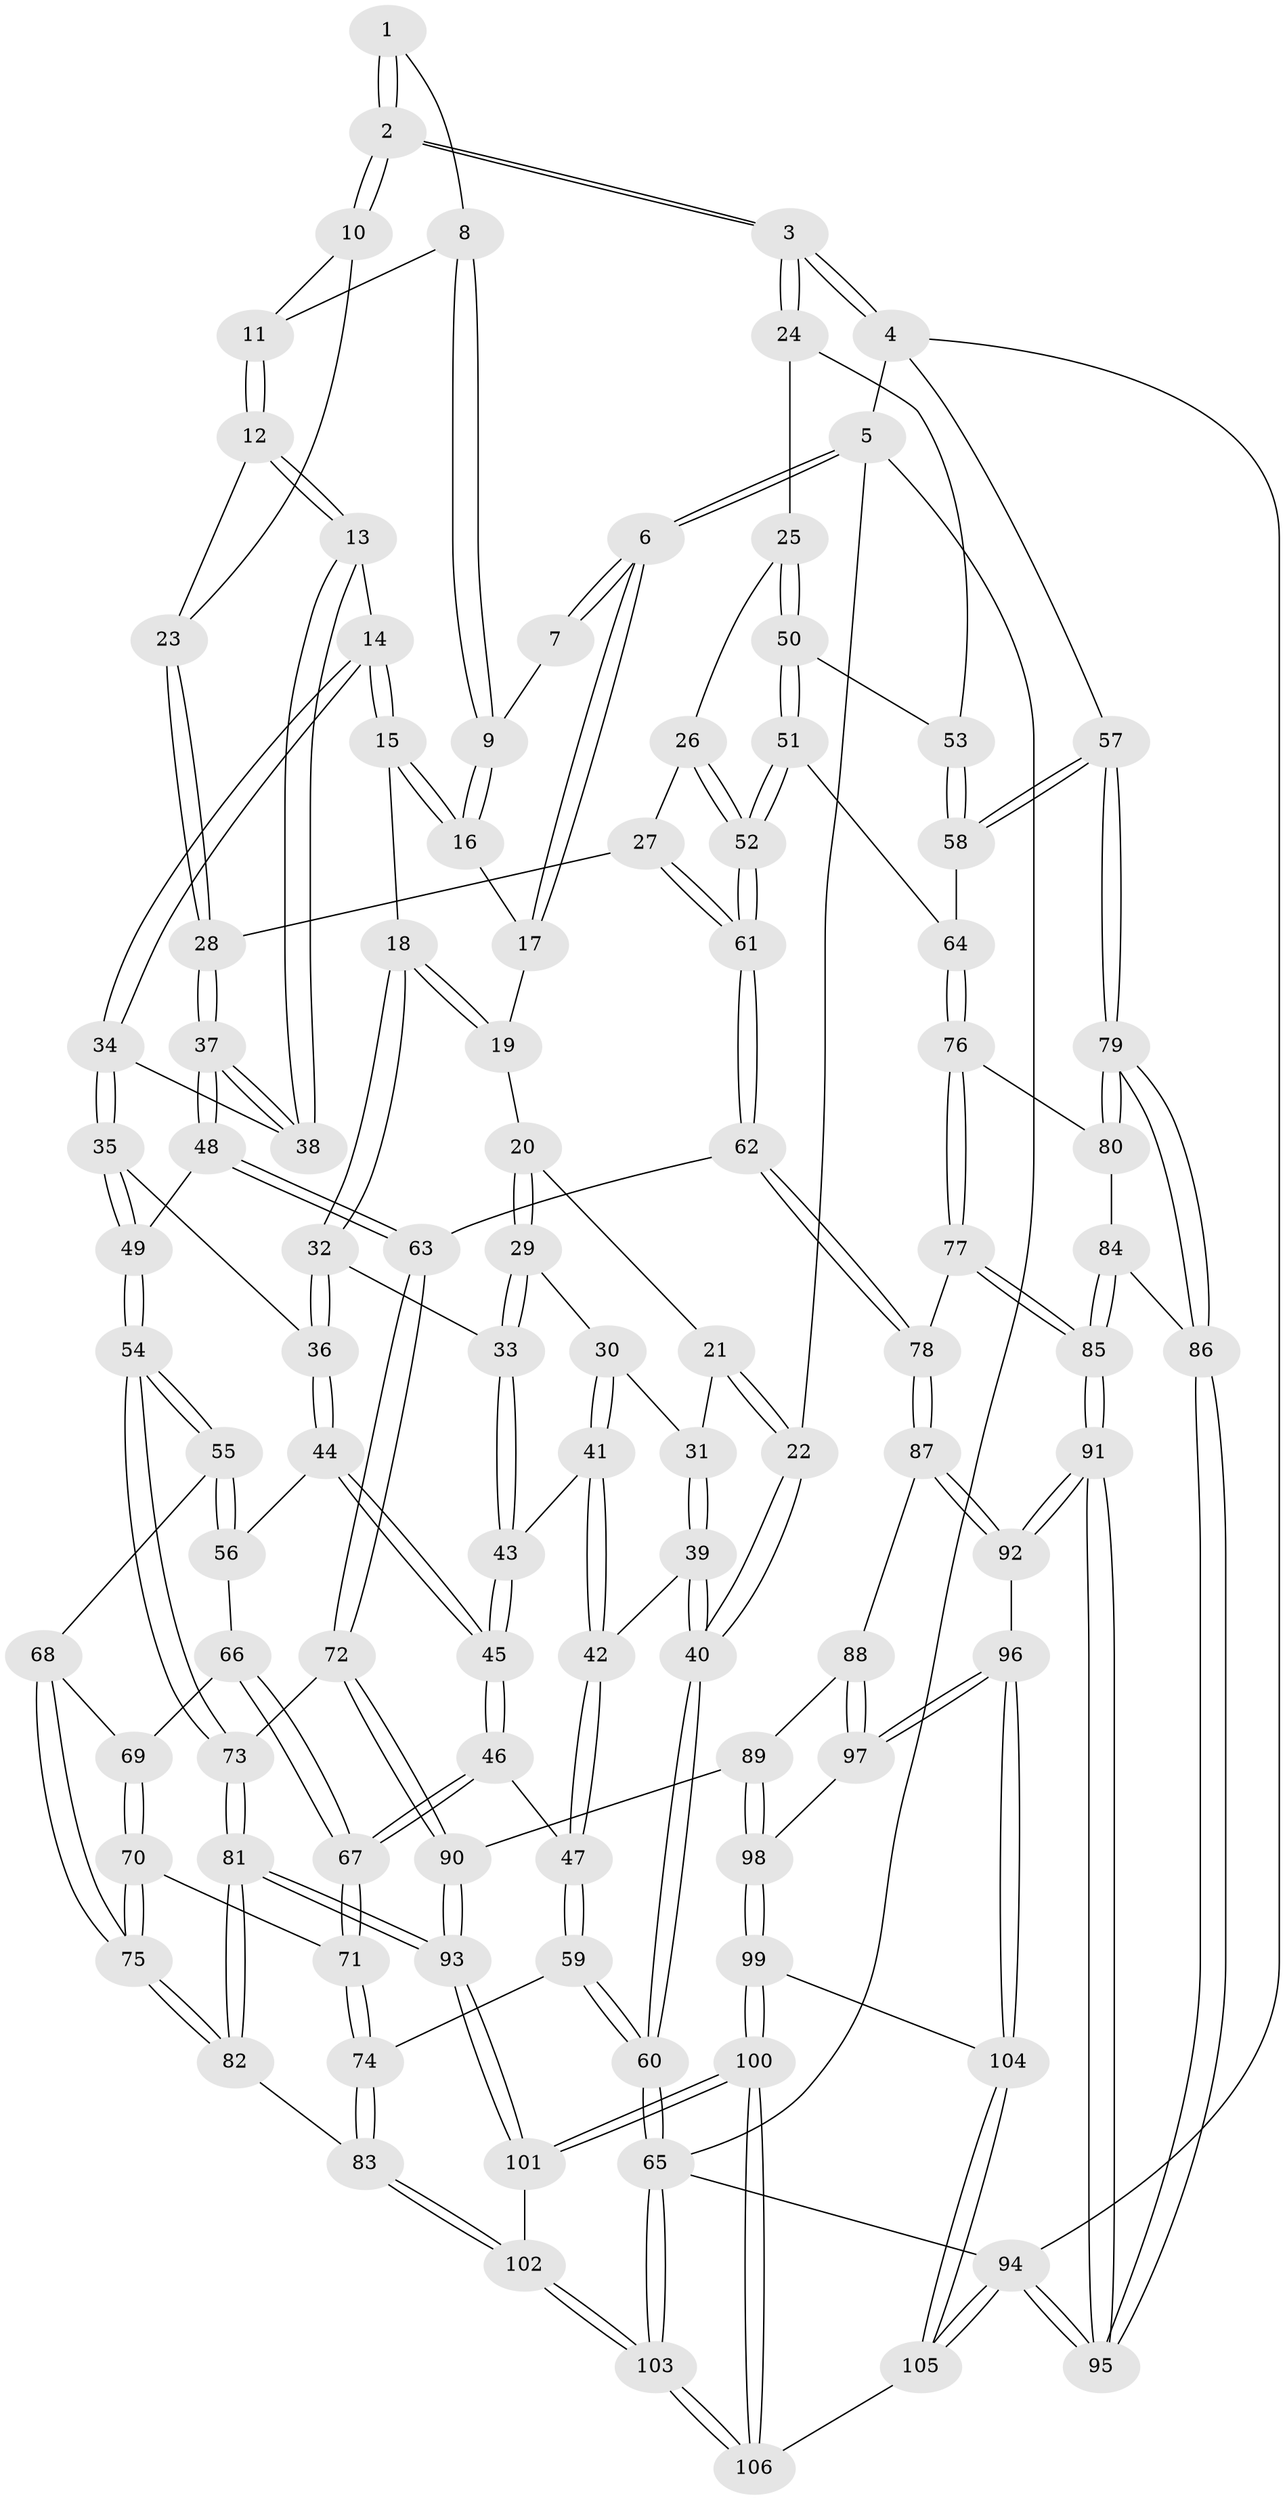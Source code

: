 // coarse degree distribution, {4: 0.30952380952380953, 7: 0.023809523809523808, 5: 0.30952380952380953, 3: 0.23809523809523808, 2: 0.023809523809523808, 6: 0.09523809523809523}
// Generated by graph-tools (version 1.1) at 2025/21/03/04/25 18:21:27]
// undirected, 106 vertices, 262 edges
graph export_dot {
graph [start="1"]
  node [color=gray90,style=filled];
  1 [pos="+0.7132125062293567+0"];
  2 [pos="+1+0"];
  3 [pos="+1+0"];
  4 [pos="+1+0"];
  5 [pos="+0+0"];
  6 [pos="+0+0"];
  7 [pos="+0.28917469662133366+0"];
  8 [pos="+0.4343225715089235+0.10724534166962527"];
  9 [pos="+0.399756708097602+0.11019213293560012"];
  10 [pos="+0.7469108235866814+0.07569952107543318"];
  11 [pos="+0.4883499492404357+0.14009178725671723"];
  12 [pos="+0.5343610475884731+0.25273538791065525"];
  13 [pos="+0.5223961238904611+0.27659115384256755"];
  14 [pos="+0.379965848651518+0.24947684270275067"];
  15 [pos="+0.35466732209729723+0.2216718624810163"];
  16 [pos="+0.37626822598136367+0.13290608058248007"];
  17 [pos="+0.18528765889871832+0.06902310037256823"];
  18 [pos="+0.2871351354253417+0.24664328565918794"];
  19 [pos="+0.20962544326334856+0.2028477335078215"];
  20 [pos="+0.13556669239544664+0.2532540744862729"];
  21 [pos="+0.005481149793419668+0.1681266338098277"];
  22 [pos="+0+0"];
  23 [pos="+0.6827122684284727+0.17493915906731983"];
  24 [pos="+1+0"];
  25 [pos="+0.773620023959603+0.3617905841903056"];
  26 [pos="+0.7539930938248279+0.3701287386769465"];
  27 [pos="+0.6805021977204425+0.37615686011726684"];
  28 [pos="+0.6759444559515886+0.3744855951763226"];
  29 [pos="+0.13795607180491268+0.28445669751697567"];
  30 [pos="+0.13444178476652094+0.2898682405325688"];
  31 [pos="+0.07165487871930755+0.3172342116311486"];
  32 [pos="+0.2516821971552225+0.33651000949325616"];
  33 [pos="+0.23419353246890268+0.33844442248033074"];
  34 [pos="+0.38408448549242763+0.3234009674056832"];
  35 [pos="+0.3789476059142454+0.3736311845338409"];
  36 [pos="+0.28653754696466205+0.3843523188988715"];
  37 [pos="+0.5550064670245545+0.40788701674485056"];
  38 [pos="+0.5339576731087878+0.33547841011387847"];
  39 [pos="+0.033110005688172975+0.3620151472562289"];
  40 [pos="+0+0.31290037455624065"];
  41 [pos="+0.12690058096807486+0.3735708488365512"];
  42 [pos="+0.0920828701432006+0.40823697793037356"];
  43 [pos="+0.19080498575150479+0.3754436287203237"];
  44 [pos="+0.27588705237478145+0.4372753261428018"];
  45 [pos="+0.1867603823835218+0.4787009302163975"];
  46 [pos="+0.16144867654278702+0.5046130706449323"];
  47 [pos="+0.10596883555666826+0.48845952734177406"];
  48 [pos="+0.5476762204502198+0.4195841705125798"];
  49 [pos="+0.4723089016209511+0.46681369142220736"];
  50 [pos="+0.8663793689681627+0.43917781192767935"];
  51 [pos="+0.8557008847674431+0.4900971535054742"];
  52 [pos="+0.8073492663420897+0.5229964690125356"];
  53 [pos="+0.9231111807948505+0.38851179887351517"];
  54 [pos="+0.4468586813283417+0.5149105748990948"];
  55 [pos="+0.4118125080132708+0.516342300041301"];
  56 [pos="+0.31030073970502364+0.47709665672532153"];
  57 [pos="+1+0.5470458681932866"];
  58 [pos="+0.9889406348183638+0.5238215707193985"];
  59 [pos="+0+0.6356251504191667"];
  60 [pos="+0+0.6343259432825642"];
  61 [pos="+0.7557685879072595+0.5876814395416592"];
  62 [pos="+0.7438365878739377+0.6219865442557683"];
  63 [pos="+0.7040598463647458+0.6268577867501984"];
  64 [pos="+0.9616338749385157+0.5305274694592444"];
  65 [pos="+0+1"];
  66 [pos="+0.2850441793356905+0.5126569707061125"];
  67 [pos="+0.18219923047121975+0.5408736335501456"];
  68 [pos="+0.33515174168186146+0.5632489388338541"];
  69 [pos="+0.28886456748104594+0.5594311288362044"];
  70 [pos="+0.2154208263214416+0.5973269743386418"];
  71 [pos="+0.20048685540674485+0.5948072180737077"];
  72 [pos="+0.6718396469634628+0.646225778680019"];
  73 [pos="+0.4788409053723787+0.656859644093238"];
  74 [pos="+0.1085680022580014+0.74280555619413"];
  75 [pos="+0.30550806080038306+0.6521810764532456"];
  76 [pos="+0.8873356939688759+0.6369924026080374"];
  77 [pos="+0.8477163358002914+0.6515923993585006"];
  78 [pos="+0.7513196167912107+0.6282364946472406"];
  79 [pos="+1+0.5575417561871769"];
  80 [pos="+0.9161191121802185+0.6444090988641816"];
  81 [pos="+0.40395423112156154+0.7820386730605536"];
  82 [pos="+0.3895097914238973+0.7772845485570471"];
  83 [pos="+0.14270792549548933+0.787209859129288"];
  84 [pos="+0.9718591450294295+0.6854012146260635"];
  85 [pos="+0.9429653886061178+0.8183892218068262"];
  86 [pos="+1+0.5800429168592298"];
  87 [pos="+0.7736179085770781+0.7648615323962209"];
  88 [pos="+0.7217514054400412+0.8077200745614561"];
  89 [pos="+0.6553069216211165+0.8065202740960492"];
  90 [pos="+0.6403395052284865+0.7852648428856228"];
  91 [pos="+0.958307884524927+0.8736710572634758"];
  92 [pos="+0.8643855690168581+0.8717764003056445"];
  93 [pos="+0.4275484212323892+0.8362878271389627"];
  94 [pos="+1+1"];
  95 [pos="+1+1"];
  96 [pos="+0.8238297923243224+0.8931203162827797"];
  97 [pos="+0.7357683104904974+0.8653682365961782"];
  98 [pos="+0.6589253238715982+0.8917899275459177"];
  99 [pos="+0.6354998913701178+0.9383085691233404"];
  100 [pos="+0.4735442863359223+1"];
  101 [pos="+0.4453005433321622+0.9702630831657112"];
  102 [pos="+0.12672248191487814+0.9096322103385005"];
  103 [pos="+0+1"];
  104 [pos="+0.7726584578334276+0.9580086086121078"];
  105 [pos="+0.7959544446438936+1"];
  106 [pos="+0.46688914113348445+1"];
  1 -- 2;
  1 -- 2;
  1 -- 8;
  2 -- 3;
  2 -- 3;
  2 -- 10;
  2 -- 10;
  3 -- 4;
  3 -- 4;
  3 -- 24;
  3 -- 24;
  4 -- 5;
  4 -- 57;
  4 -- 94;
  5 -- 6;
  5 -- 6;
  5 -- 22;
  5 -- 65;
  6 -- 7;
  6 -- 7;
  6 -- 17;
  6 -- 17;
  7 -- 9;
  8 -- 9;
  8 -- 9;
  8 -- 11;
  9 -- 16;
  9 -- 16;
  10 -- 11;
  10 -- 23;
  11 -- 12;
  11 -- 12;
  12 -- 13;
  12 -- 13;
  12 -- 23;
  13 -- 14;
  13 -- 38;
  13 -- 38;
  14 -- 15;
  14 -- 15;
  14 -- 34;
  14 -- 34;
  15 -- 16;
  15 -- 16;
  15 -- 18;
  16 -- 17;
  17 -- 19;
  18 -- 19;
  18 -- 19;
  18 -- 32;
  18 -- 32;
  19 -- 20;
  20 -- 21;
  20 -- 29;
  20 -- 29;
  21 -- 22;
  21 -- 22;
  21 -- 31;
  22 -- 40;
  22 -- 40;
  23 -- 28;
  23 -- 28;
  24 -- 25;
  24 -- 53;
  25 -- 26;
  25 -- 50;
  25 -- 50;
  26 -- 27;
  26 -- 52;
  26 -- 52;
  27 -- 28;
  27 -- 61;
  27 -- 61;
  28 -- 37;
  28 -- 37;
  29 -- 30;
  29 -- 33;
  29 -- 33;
  30 -- 31;
  30 -- 41;
  30 -- 41;
  31 -- 39;
  31 -- 39;
  32 -- 33;
  32 -- 36;
  32 -- 36;
  33 -- 43;
  33 -- 43;
  34 -- 35;
  34 -- 35;
  34 -- 38;
  35 -- 36;
  35 -- 49;
  35 -- 49;
  36 -- 44;
  36 -- 44;
  37 -- 38;
  37 -- 38;
  37 -- 48;
  37 -- 48;
  39 -- 40;
  39 -- 40;
  39 -- 42;
  40 -- 60;
  40 -- 60;
  41 -- 42;
  41 -- 42;
  41 -- 43;
  42 -- 47;
  42 -- 47;
  43 -- 45;
  43 -- 45;
  44 -- 45;
  44 -- 45;
  44 -- 56;
  45 -- 46;
  45 -- 46;
  46 -- 47;
  46 -- 67;
  46 -- 67;
  47 -- 59;
  47 -- 59;
  48 -- 49;
  48 -- 63;
  48 -- 63;
  49 -- 54;
  49 -- 54;
  50 -- 51;
  50 -- 51;
  50 -- 53;
  51 -- 52;
  51 -- 52;
  51 -- 64;
  52 -- 61;
  52 -- 61;
  53 -- 58;
  53 -- 58;
  54 -- 55;
  54 -- 55;
  54 -- 73;
  54 -- 73;
  55 -- 56;
  55 -- 56;
  55 -- 68;
  56 -- 66;
  57 -- 58;
  57 -- 58;
  57 -- 79;
  57 -- 79;
  58 -- 64;
  59 -- 60;
  59 -- 60;
  59 -- 74;
  60 -- 65;
  60 -- 65;
  61 -- 62;
  61 -- 62;
  62 -- 63;
  62 -- 78;
  62 -- 78;
  63 -- 72;
  63 -- 72;
  64 -- 76;
  64 -- 76;
  65 -- 103;
  65 -- 103;
  65 -- 94;
  66 -- 67;
  66 -- 67;
  66 -- 69;
  67 -- 71;
  67 -- 71;
  68 -- 69;
  68 -- 75;
  68 -- 75;
  69 -- 70;
  69 -- 70;
  70 -- 71;
  70 -- 75;
  70 -- 75;
  71 -- 74;
  71 -- 74;
  72 -- 73;
  72 -- 90;
  72 -- 90;
  73 -- 81;
  73 -- 81;
  74 -- 83;
  74 -- 83;
  75 -- 82;
  75 -- 82;
  76 -- 77;
  76 -- 77;
  76 -- 80;
  77 -- 78;
  77 -- 85;
  77 -- 85;
  78 -- 87;
  78 -- 87;
  79 -- 80;
  79 -- 80;
  79 -- 86;
  79 -- 86;
  80 -- 84;
  81 -- 82;
  81 -- 82;
  81 -- 93;
  81 -- 93;
  82 -- 83;
  83 -- 102;
  83 -- 102;
  84 -- 85;
  84 -- 85;
  84 -- 86;
  85 -- 91;
  85 -- 91;
  86 -- 95;
  86 -- 95;
  87 -- 88;
  87 -- 92;
  87 -- 92;
  88 -- 89;
  88 -- 97;
  88 -- 97;
  89 -- 90;
  89 -- 98;
  89 -- 98;
  90 -- 93;
  90 -- 93;
  91 -- 92;
  91 -- 92;
  91 -- 95;
  91 -- 95;
  92 -- 96;
  93 -- 101;
  93 -- 101;
  94 -- 95;
  94 -- 95;
  94 -- 105;
  94 -- 105;
  96 -- 97;
  96 -- 97;
  96 -- 104;
  96 -- 104;
  97 -- 98;
  98 -- 99;
  98 -- 99;
  99 -- 100;
  99 -- 100;
  99 -- 104;
  100 -- 101;
  100 -- 101;
  100 -- 106;
  100 -- 106;
  101 -- 102;
  102 -- 103;
  102 -- 103;
  103 -- 106;
  103 -- 106;
  104 -- 105;
  104 -- 105;
  105 -- 106;
}
